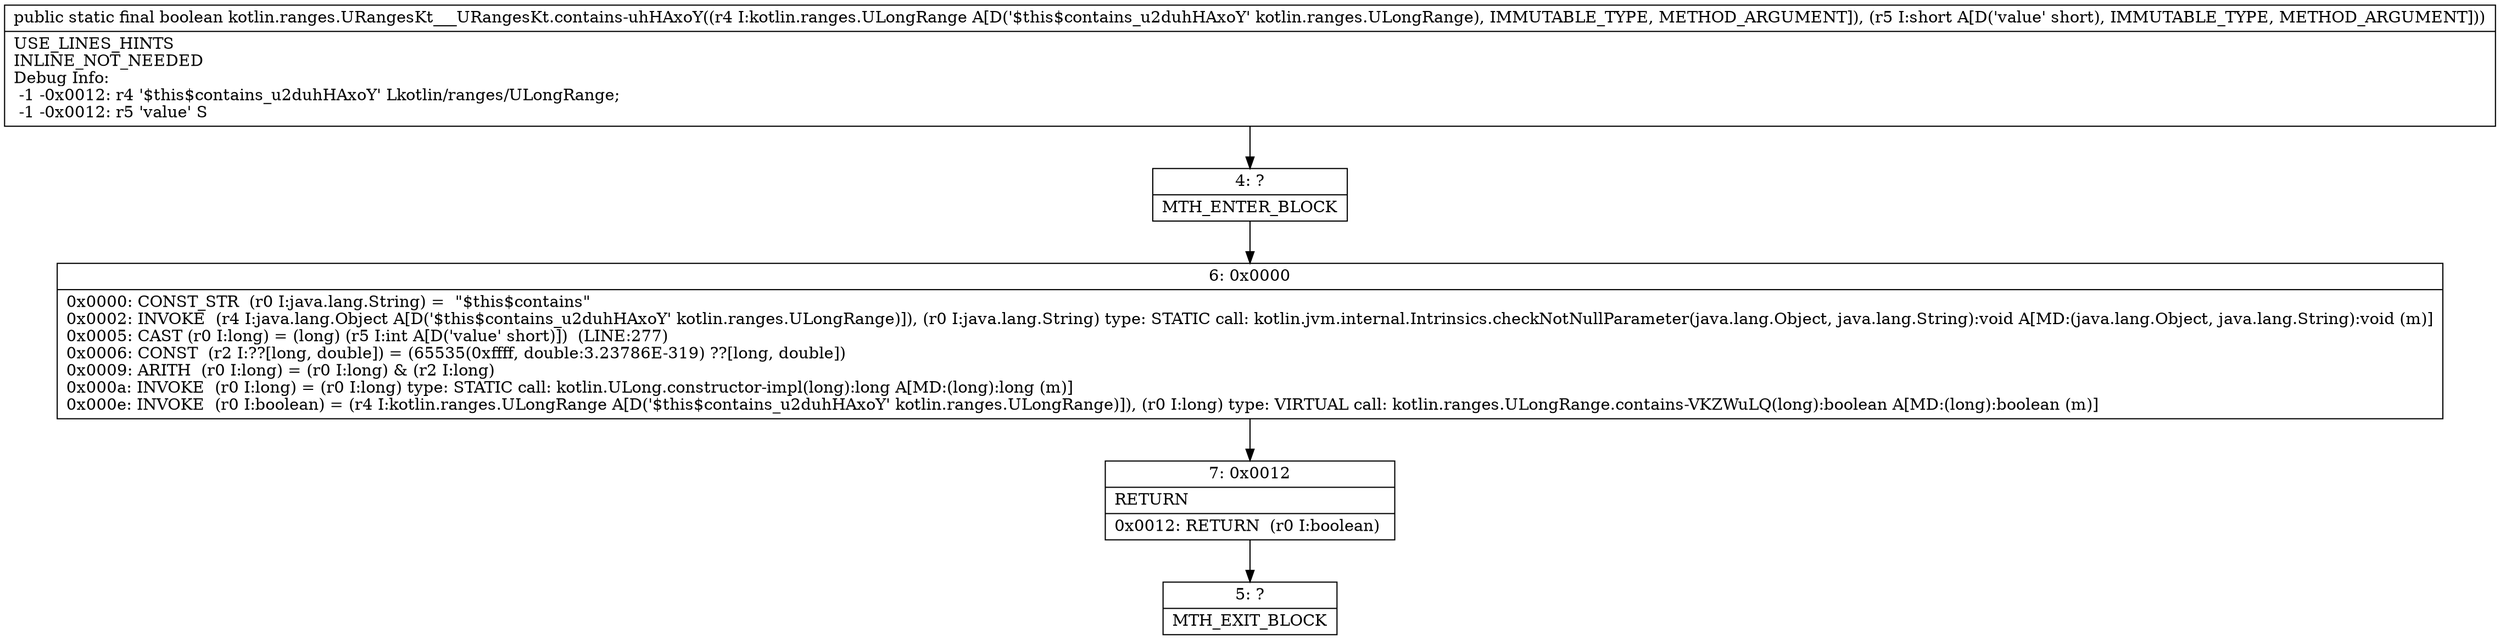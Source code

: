digraph "CFG forkotlin.ranges.URangesKt___URangesKt.contains\-uhHAxoY(Lkotlin\/ranges\/ULongRange;S)Z" {
Node_4 [shape=record,label="{4\:\ ?|MTH_ENTER_BLOCK\l}"];
Node_6 [shape=record,label="{6\:\ 0x0000|0x0000: CONST_STR  (r0 I:java.lang.String) =  \"$this$contains\" \l0x0002: INVOKE  (r4 I:java.lang.Object A[D('$this$contains_u2duhHAxoY' kotlin.ranges.ULongRange)]), (r0 I:java.lang.String) type: STATIC call: kotlin.jvm.internal.Intrinsics.checkNotNullParameter(java.lang.Object, java.lang.String):void A[MD:(java.lang.Object, java.lang.String):void (m)]\l0x0005: CAST (r0 I:long) = (long) (r5 I:int A[D('value' short)])  (LINE:277)\l0x0006: CONST  (r2 I:??[long, double]) = (65535(0xffff, double:3.23786E\-319) ??[long, double]) \l0x0009: ARITH  (r0 I:long) = (r0 I:long) & (r2 I:long) \l0x000a: INVOKE  (r0 I:long) = (r0 I:long) type: STATIC call: kotlin.ULong.constructor\-impl(long):long A[MD:(long):long (m)]\l0x000e: INVOKE  (r0 I:boolean) = (r4 I:kotlin.ranges.ULongRange A[D('$this$contains_u2duhHAxoY' kotlin.ranges.ULongRange)]), (r0 I:long) type: VIRTUAL call: kotlin.ranges.ULongRange.contains\-VKZWuLQ(long):boolean A[MD:(long):boolean (m)]\l}"];
Node_7 [shape=record,label="{7\:\ 0x0012|RETURN\l|0x0012: RETURN  (r0 I:boolean) \l}"];
Node_5 [shape=record,label="{5\:\ ?|MTH_EXIT_BLOCK\l}"];
MethodNode[shape=record,label="{public static final boolean kotlin.ranges.URangesKt___URangesKt.contains\-uhHAxoY((r4 I:kotlin.ranges.ULongRange A[D('$this$contains_u2duhHAxoY' kotlin.ranges.ULongRange), IMMUTABLE_TYPE, METHOD_ARGUMENT]), (r5 I:short A[D('value' short), IMMUTABLE_TYPE, METHOD_ARGUMENT]))  | USE_LINES_HINTS\lINLINE_NOT_NEEDED\lDebug Info:\l  \-1 \-0x0012: r4 '$this$contains_u2duhHAxoY' Lkotlin\/ranges\/ULongRange;\l  \-1 \-0x0012: r5 'value' S\l}"];
MethodNode -> Node_4;Node_4 -> Node_6;
Node_6 -> Node_7;
Node_7 -> Node_5;
}

